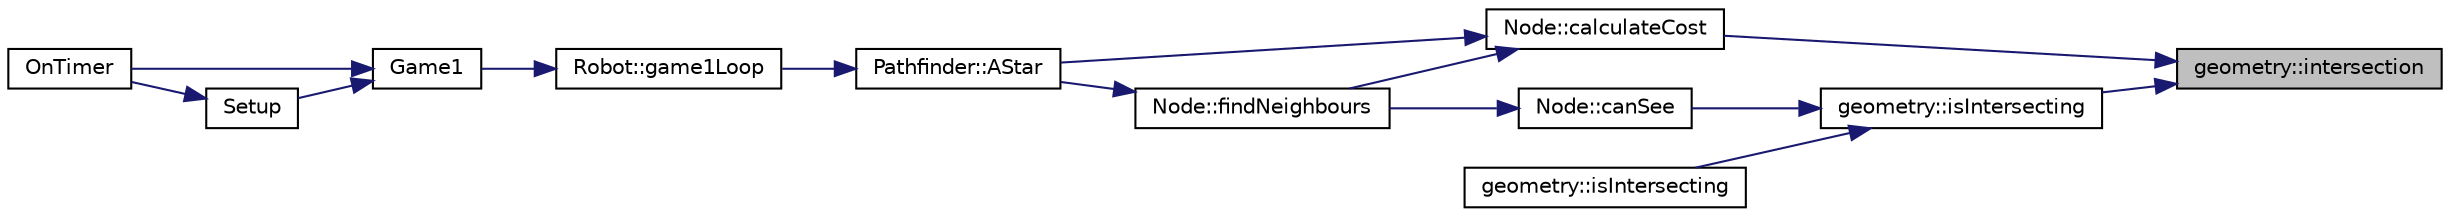 digraph "geometry::intersection"
{
 // LATEX_PDF_SIZE
  edge [fontname="Helvetica",fontsize="10",labelfontname="Helvetica",labelfontsize="10"];
  node [fontname="Helvetica",fontsize="10",shape=record];
  rankdir="RL";
  Node1 [label="geometry::intersection",height=0.2,width=0.4,color="black", fillcolor="grey75", style="filled", fontcolor="black",tooltip=" "];
  Node1 -> Node2 [dir="back",color="midnightblue",fontsize="10",style="solid"];
  Node2 [label="Node::calculateCost",height=0.2,width=0.4,color="black", fillcolor="white", style="filled",URL="$class_node.html#ac916db01c0cad26a3e16c29ac68516e8",tooltip=" "];
  Node2 -> Node3 [dir="back",color="midnightblue",fontsize="10",style="solid"];
  Node3 [label="Pathfinder::AStar",height=0.2,width=0.4,color="black", fillcolor="white", style="filled",URL="$class_pathfinder.html#a785a80cd9d469e70c298569e60ff39e1",tooltip=" "];
  Node3 -> Node4 [dir="back",color="midnightblue",fontsize="10",style="solid"];
  Node4 [label="Robot::game1Loop",height=0.2,width=0.4,color="black", fillcolor="white", style="filled",URL="$class_robot.html#ac9cf2352bb94bb2c623610c61027d2db",tooltip="game loop for second map"];
  Node4 -> Node5 [dir="back",color="midnightblue",fontsize="10",style="solid"];
  Node5 [label="Game1",height=0.2,width=0.4,color="black", fillcolor="white", style="filled",URL="$_co_space_functions_8hpp.html#a452d724e739bd277b7419320c36fc6aa",tooltip=" "];
  Node5 -> Node6 [dir="back",color="midnightblue",fontsize="10",style="solid"];
  Node6 [label="OnTimer",height=0.2,width=0.4,color="black", fillcolor="white", style="filled",URL="$_co_space_functions_8cpp.html#ac6a4a9bd3e8000dffa847ce28b5e8c92",tooltip=" "];
  Node5 -> Node7 [dir="back",color="midnightblue",fontsize="10",style="solid"];
  Node7 [label="Setup",height=0.2,width=0.4,color="black", fillcolor="white", style="filled",URL="$_co_space_functions_8hpp.html#a769404f2985a027a0d626fedfd4de1e9",tooltip=" "];
  Node7 -> Node6 [dir="back",color="midnightblue",fontsize="10",style="solid"];
  Node2 -> Node8 [dir="back",color="midnightblue",fontsize="10",style="solid"];
  Node8 [label="Node::findNeighbours",height=0.2,width=0.4,color="black", fillcolor="white", style="filled",URL="$class_node.html#a4af5b6953c9b717764557d118332f1cb",tooltip=" "];
  Node8 -> Node3 [dir="back",color="midnightblue",fontsize="10",style="solid"];
  Node1 -> Node9 [dir="back",color="midnightblue",fontsize="10",style="solid"];
  Node9 [label="geometry::isIntersecting",height=0.2,width=0.4,color="black", fillcolor="white", style="filled",URL="$namespacegeometry.html#ab3ebb42fdbd44fb848c370a0b4261e18",tooltip=" "];
  Node9 -> Node10 [dir="back",color="midnightblue",fontsize="10",style="solid"];
  Node10 [label="Node::canSee",height=0.2,width=0.4,color="black", fillcolor="white", style="filled",URL="$class_node.html#a5749804287a44482c4b0b90cb5e70093",tooltip=" "];
  Node10 -> Node8 [dir="back",color="midnightblue",fontsize="10",style="solid"];
  Node9 -> Node11 [dir="back",color="midnightblue",fontsize="10",style="solid"];
  Node11 [label="geometry::isIntersecting",height=0.2,width=0.4,color="black", fillcolor="white", style="filled",URL="$namespacegeometry.html#a8a64aa44149d5f68a5ac14cb3f435708",tooltip=" "];
}
